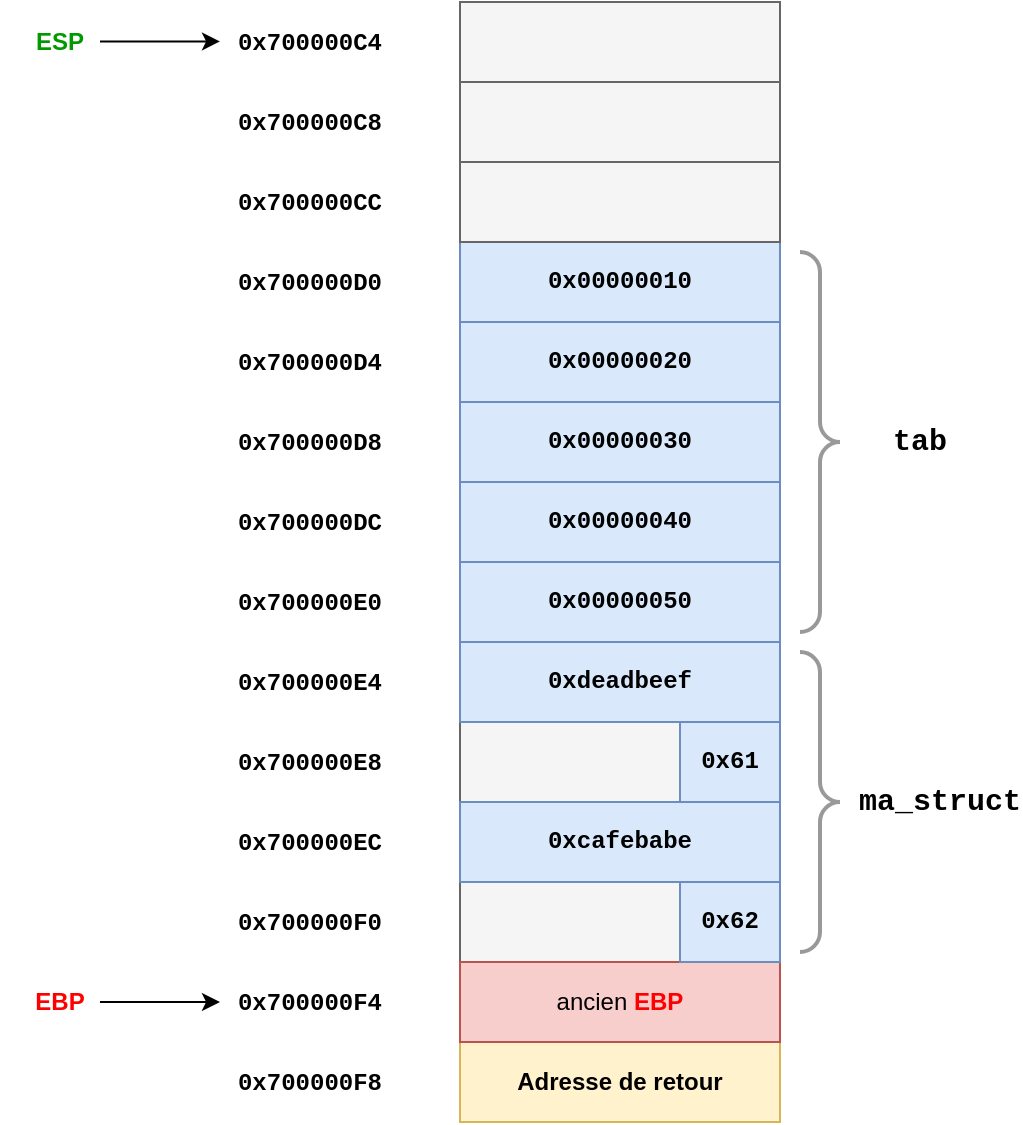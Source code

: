 <mxfile version="22.1.2" type="device">
  <diagram name="Page-1" id="-ulH3O3-4FexaumD8vs6">
    <mxGraphModel dx="1179" dy="1823" grid="1" gridSize="10" guides="1" tooltips="1" connect="1" arrows="1" fold="1" page="1" pageScale="1" pageWidth="827" pageHeight="1169" math="0" shadow="0">
      <root>
        <mxCell id="0" />
        <mxCell id="1" parent="0" />
        <mxCell id="Jr6q5RvlsP-SdupsWNU2-3" value="" style="rounded=0;whiteSpace=wrap;html=1;fillColor=#f5f5f5;fontColor=#333333;strokeColor=#666666;" parent="1" vertex="1">
          <mxGeometry x="320" y="240" width="160" height="40" as="geometry" />
        </mxCell>
        <mxCell id="7DDmQKchOeRSoel_VwaO-4" value="Adresse de retour" style="rounded=0;whiteSpace=wrap;html=1;fillColor=#fff2cc;strokeColor=#d6b656;fontStyle=1" parent="1" vertex="1">
          <mxGeometry x="320" y="320" width="160" height="40" as="geometry" />
        </mxCell>
        <mxCell id="7DDmQKchOeRSoel_VwaO-5" value="ancien &lt;b&gt;&lt;font color=&quot;#ff0000&quot;&gt;EBP&lt;/font&gt;&lt;/b&gt;" style="rounded=0;whiteSpace=wrap;html=1;fillColor=#f8cecc;strokeColor=#b85450;" parent="1" vertex="1">
          <mxGeometry x="320" y="280" width="160" height="40" as="geometry" />
        </mxCell>
        <mxCell id="7DDmQKchOeRSoel_VwaO-6" value="0x62" style="rounded=0;whiteSpace=wrap;html=1;fillColor=#dae8fc;strokeColor=#6c8ebf;fontFamily=Courier New;fontStyle=1" parent="1" vertex="1">
          <mxGeometry x="430" y="240" width="50" height="40" as="geometry" />
        </mxCell>
        <mxCell id="7DDmQKchOeRSoel_VwaO-8" value="" style="rounded=0;whiteSpace=wrap;html=1;fillColor=#f5f5f5;fontColor=#333333;strokeColor=#666666;" parent="1" vertex="1">
          <mxGeometry x="320" y="160" width="160" height="40" as="geometry" />
        </mxCell>
        <mxCell id="7DDmQKchOeRSoel_VwaO-12" value="&lt;b&gt;&lt;font face=&quot;Courier New&quot;&gt;0x700000F8&lt;/font&gt;&lt;/b&gt;" style="text;html=1;strokeColor=none;fillColor=none;align=center;verticalAlign=middle;whiteSpace=wrap;rounded=0;" parent="1" vertex="1">
          <mxGeometry x="200" y="325" width="90" height="30" as="geometry" />
        </mxCell>
        <mxCell id="7DDmQKchOeRSoel_VwaO-13" value="&lt;b&gt;&lt;font face=&quot;Courier New&quot;&gt;0x700000F4&lt;/font&gt;&lt;/b&gt;" style="text;html=1;strokeColor=none;fillColor=none;align=center;verticalAlign=middle;whiteSpace=wrap;rounded=0;" parent="1" vertex="1">
          <mxGeometry x="200" y="285" width="90" height="30" as="geometry" />
        </mxCell>
        <mxCell id="7DDmQKchOeRSoel_VwaO-14" value="&lt;b&gt;&lt;font face=&quot;Courier New&quot;&gt;0x700000F0&lt;/font&gt;&lt;/b&gt;" style="text;html=1;strokeColor=none;fillColor=none;align=center;verticalAlign=middle;whiteSpace=wrap;rounded=0;" parent="1" vertex="1">
          <mxGeometry x="200" y="245" width="90" height="30" as="geometry" />
        </mxCell>
        <mxCell id="7DDmQKchOeRSoel_VwaO-15" value="&lt;b&gt;&lt;font face=&quot;Courier New&quot;&gt;0x700000EC&lt;/font&gt;&lt;/b&gt;" style="text;html=1;strokeColor=none;fillColor=none;align=center;verticalAlign=middle;whiteSpace=wrap;rounded=0;" parent="1" vertex="1">
          <mxGeometry x="200" y="205" width="90" height="30" as="geometry" />
        </mxCell>
        <mxCell id="7DDmQKchOeRSoel_VwaO-16" value="&lt;b&gt;&lt;font face=&quot;Courier New&quot;&gt;0x700000E8&lt;/font&gt;&lt;/b&gt;" style="text;html=1;strokeColor=none;fillColor=none;align=center;verticalAlign=middle;whiteSpace=wrap;rounded=0;" parent="1" vertex="1">
          <mxGeometry x="200" y="165" width="90" height="30" as="geometry" />
        </mxCell>
        <mxCell id="7DDmQKchOeRSoel_VwaO-17" value="" style="rounded=0;whiteSpace=wrap;html=1;" parent="1" vertex="1">
          <mxGeometry x="320" y="120" width="160" height="40" as="geometry" />
        </mxCell>
        <mxCell id="7DDmQKchOeRSoel_VwaO-18" value="&lt;b&gt;&lt;font face=&quot;Courier New&quot;&gt;0x700000E4&lt;/font&gt;&lt;/b&gt;" style="text;html=1;strokeColor=none;fillColor=none;align=center;verticalAlign=middle;whiteSpace=wrap;rounded=0;" parent="1" vertex="1">
          <mxGeometry x="200" y="125" width="90" height="30" as="geometry" />
        </mxCell>
        <mxCell id="7DDmQKchOeRSoel_VwaO-19" value="&lt;b&gt;&lt;font color=&quot;#009900&quot;&gt;ESP&lt;/font&gt;&lt;/b&gt;" style="text;html=1;strokeColor=none;fillColor=none;align=center;verticalAlign=middle;whiteSpace=wrap;rounded=0;" parent="1" vertex="1">
          <mxGeometry x="90" y="-195" width="60" height="30" as="geometry" />
        </mxCell>
        <mxCell id="7DDmQKchOeRSoel_VwaO-20" value="&lt;b&gt;&lt;font color=&quot;#ff0000&quot;&gt;EBP&lt;/font&gt;&lt;/b&gt;" style="text;html=1;strokeColor=none;fillColor=none;align=center;verticalAlign=middle;whiteSpace=wrap;rounded=0;" parent="1" vertex="1">
          <mxGeometry x="90" y="285" width="60" height="30" as="geometry" />
        </mxCell>
        <mxCell id="7DDmQKchOeRSoel_VwaO-21" value="" style="endArrow=classic;html=1;rounded=0;entryX=0;entryY=0.5;entryDx=0;entryDy=0;exitX=0.833;exitY=0.5;exitDx=0;exitDy=0;exitPerimeter=0;" parent="1" source="7DDmQKchOeRSoel_VwaO-20" target="7DDmQKchOeRSoel_VwaO-13" edge="1">
          <mxGeometry width="50" height="50" relative="1" as="geometry">
            <mxPoint x="160" y="320" as="sourcePoint" />
            <mxPoint x="420" y="260" as="targetPoint" />
          </mxGeometry>
        </mxCell>
        <mxCell id="7DDmQKchOeRSoel_VwaO-22" value="" style="endArrow=classic;html=1;rounded=0;entryX=0;entryY=0.5;entryDx=0;entryDy=0;exitX=0.833;exitY=0.5;exitDx=0;exitDy=0;exitPerimeter=0;" parent="1" edge="1">
          <mxGeometry width="50" height="50" relative="1" as="geometry">
            <mxPoint x="140" y="-180.29" as="sourcePoint" />
            <mxPoint x="200" y="-180.29" as="targetPoint" />
          </mxGeometry>
        </mxCell>
        <mxCell id="Jr6q5RvlsP-SdupsWNU2-2" value="0xdeadbeef" style="rounded=0;whiteSpace=wrap;html=1;fillColor=#dae8fc;strokeColor=#6c8ebf;fontFamily=Courier New;fontStyle=1" parent="1" vertex="1">
          <mxGeometry x="320" y="120" width="160" height="40" as="geometry" />
        </mxCell>
        <mxCell id="7DDmQKchOeRSoel_VwaO-7" value="0xcafebabe" style="rounded=0;whiteSpace=wrap;html=1;fillColor=#dae8fc;strokeColor=#6c8ebf;fontFamily=Courier New;fontStyle=1" parent="1" vertex="1">
          <mxGeometry x="320" y="200" width="160" height="40" as="geometry" />
        </mxCell>
        <mxCell id="cfYqLfGrrCBgj_Fp2tvx-1" value="" style="rounded=0;whiteSpace=wrap;html=1;" vertex="1" parent="1">
          <mxGeometry x="320" y="80" width="160" height="40" as="geometry" />
        </mxCell>
        <mxCell id="cfYqLfGrrCBgj_Fp2tvx-2" value="" style="rounded=0;whiteSpace=wrap;html=1;" vertex="1" parent="1">
          <mxGeometry x="320" y="40" width="160" height="40" as="geometry" />
        </mxCell>
        <mxCell id="cfYqLfGrrCBgj_Fp2tvx-3" value="" style="rounded=0;whiteSpace=wrap;html=1;" vertex="1" parent="1">
          <mxGeometry x="320" width="160" height="40" as="geometry" />
        </mxCell>
        <mxCell id="cfYqLfGrrCBgj_Fp2tvx-4" value="" style="rounded=0;whiteSpace=wrap;html=1;" vertex="1" parent="1">
          <mxGeometry x="320" y="-40" width="160" height="40" as="geometry" />
        </mxCell>
        <mxCell id="cfYqLfGrrCBgj_Fp2tvx-5" value="" style="rounded=0;whiteSpace=wrap;html=1;" vertex="1" parent="1">
          <mxGeometry x="320" y="-80" width="160" height="40" as="geometry" />
        </mxCell>
        <mxCell id="cfYqLfGrrCBgj_Fp2tvx-6" value="0x61" style="rounded=0;whiteSpace=wrap;html=1;fillColor=#dae8fc;strokeColor=#6c8ebf;fontFamily=Courier New;fontStyle=1" vertex="1" parent="1">
          <mxGeometry x="430" y="160" width="50" height="40" as="geometry" />
        </mxCell>
        <mxCell id="cfYqLfGrrCBgj_Fp2tvx-7" value="0x00000050" style="rounded=0;whiteSpace=wrap;html=1;fillColor=#dae8fc;strokeColor=#6c8ebf;fontFamily=Courier New;fontStyle=1" vertex="1" parent="1">
          <mxGeometry x="320" y="80" width="160" height="40" as="geometry" />
        </mxCell>
        <mxCell id="cfYqLfGrrCBgj_Fp2tvx-8" value="0x00000040" style="rounded=0;whiteSpace=wrap;html=1;fillColor=#dae8fc;strokeColor=#6c8ebf;fontFamily=Courier New;fontStyle=1" vertex="1" parent="1">
          <mxGeometry x="320" y="40" width="160" height="40" as="geometry" />
        </mxCell>
        <mxCell id="cfYqLfGrrCBgj_Fp2tvx-9" value="0x00000030" style="rounded=0;whiteSpace=wrap;html=1;fillColor=#dae8fc;strokeColor=#6c8ebf;fontFamily=Courier New;fontStyle=1" vertex="1" parent="1">
          <mxGeometry x="320" width="160" height="40" as="geometry" />
        </mxCell>
        <mxCell id="cfYqLfGrrCBgj_Fp2tvx-10" value="0x00000020" style="rounded=0;whiteSpace=wrap;html=1;fillColor=#dae8fc;strokeColor=#6c8ebf;fontFamily=Courier New;fontStyle=1" vertex="1" parent="1">
          <mxGeometry x="320" y="-40" width="160" height="40" as="geometry" />
        </mxCell>
        <mxCell id="cfYqLfGrrCBgj_Fp2tvx-11" value="0x00000010" style="rounded=0;whiteSpace=wrap;html=1;fillColor=#dae8fc;strokeColor=#6c8ebf;fontFamily=Courier New;fontStyle=1" vertex="1" parent="1">
          <mxGeometry x="320" y="-80" width="160" height="40" as="geometry" />
        </mxCell>
        <mxCell id="cfYqLfGrrCBgj_Fp2tvx-12" value="" style="rounded=0;whiteSpace=wrap;html=1;fillColor=#f5f5f5;fontColor=#333333;strokeColor=#666666;" vertex="1" parent="1">
          <mxGeometry x="320" y="-120" width="160" height="40" as="geometry" />
        </mxCell>
        <mxCell id="cfYqLfGrrCBgj_Fp2tvx-13" value="" style="rounded=0;whiteSpace=wrap;html=1;fillColor=#f5f5f5;fontColor=#333333;strokeColor=#666666;" vertex="1" parent="1">
          <mxGeometry x="320" y="-160" width="160" height="40" as="geometry" />
        </mxCell>
        <mxCell id="cfYqLfGrrCBgj_Fp2tvx-14" value="" style="rounded=0;whiteSpace=wrap;html=1;fillColor=#f5f5f5;fontColor=#333333;strokeColor=#666666;" vertex="1" parent="1">
          <mxGeometry x="320" y="-200" width="160" height="40" as="geometry" />
        </mxCell>
        <mxCell id="cfYqLfGrrCBgj_Fp2tvx-15" value="&lt;b&gt;&lt;font face=&quot;Courier New&quot;&gt;0x700000E0&lt;/font&gt;&lt;/b&gt;" style="text;html=1;strokeColor=none;fillColor=none;align=center;verticalAlign=middle;whiteSpace=wrap;rounded=0;" vertex="1" parent="1">
          <mxGeometry x="200" y="85" width="90" height="30" as="geometry" />
        </mxCell>
        <mxCell id="cfYqLfGrrCBgj_Fp2tvx-16" value="&lt;b&gt;&lt;font face=&quot;Courier New&quot;&gt;0x700000DC&lt;/font&gt;&lt;/b&gt;" style="text;html=1;strokeColor=none;fillColor=none;align=center;verticalAlign=middle;whiteSpace=wrap;rounded=0;" vertex="1" parent="1">
          <mxGeometry x="200" y="45" width="90" height="30" as="geometry" />
        </mxCell>
        <mxCell id="cfYqLfGrrCBgj_Fp2tvx-17" value="&lt;b&gt;&lt;font face=&quot;Courier New&quot;&gt;0x700000D8&lt;/font&gt;&lt;/b&gt;" style="text;html=1;strokeColor=none;fillColor=none;align=center;verticalAlign=middle;whiteSpace=wrap;rounded=0;" vertex="1" parent="1">
          <mxGeometry x="200" y="5" width="90" height="30" as="geometry" />
        </mxCell>
        <mxCell id="cfYqLfGrrCBgj_Fp2tvx-18" value="&lt;b&gt;&lt;font face=&quot;Courier New&quot;&gt;0x700000D4&lt;/font&gt;&lt;/b&gt;" style="text;html=1;strokeColor=none;fillColor=none;align=center;verticalAlign=middle;whiteSpace=wrap;rounded=0;" vertex="1" parent="1">
          <mxGeometry x="200" y="-35" width="90" height="30" as="geometry" />
        </mxCell>
        <mxCell id="cfYqLfGrrCBgj_Fp2tvx-19" value="&lt;b&gt;&lt;font face=&quot;Courier New&quot;&gt;0x700000D0&lt;/font&gt;&lt;/b&gt;" style="text;html=1;strokeColor=none;fillColor=none;align=center;verticalAlign=middle;whiteSpace=wrap;rounded=0;" vertex="1" parent="1">
          <mxGeometry x="200" y="-75" width="90" height="30" as="geometry" />
        </mxCell>
        <mxCell id="cfYqLfGrrCBgj_Fp2tvx-20" value="&lt;b&gt;&lt;font face=&quot;Courier New&quot;&gt;0x700000CC&lt;/font&gt;&lt;/b&gt;" style="text;html=1;strokeColor=none;fillColor=none;align=center;verticalAlign=middle;whiteSpace=wrap;rounded=0;" vertex="1" parent="1">
          <mxGeometry x="200" y="-115" width="90" height="30" as="geometry" />
        </mxCell>
        <mxCell id="cfYqLfGrrCBgj_Fp2tvx-21" value="&lt;b&gt;&lt;font face=&quot;Courier New&quot;&gt;0x700000C8&lt;/font&gt;&lt;/b&gt;" style="text;html=1;strokeColor=none;fillColor=none;align=center;verticalAlign=middle;whiteSpace=wrap;rounded=0;" vertex="1" parent="1">
          <mxGeometry x="200" y="-155" width="90" height="30" as="geometry" />
        </mxCell>
        <mxCell id="cfYqLfGrrCBgj_Fp2tvx-22" value="&lt;b&gt;&lt;font face=&quot;Courier New&quot;&gt;0x700000C4&lt;/font&gt;&lt;/b&gt;" style="text;html=1;strokeColor=none;fillColor=none;align=center;verticalAlign=middle;whiteSpace=wrap;rounded=0;" vertex="1" parent="1">
          <mxGeometry x="200" y="-195" width="90" height="30" as="geometry" />
        </mxCell>
        <mxCell id="cfYqLfGrrCBgj_Fp2tvx-23" value="" style="labelPosition=right;align=left;strokeWidth=2;shape=mxgraph.mockup.markup.curlyBrace;html=1;shadow=0;dashed=0;strokeColor=#999999;direction=north;rotation=-180;" vertex="1" parent="1">
          <mxGeometry x="490" y="-75" width="20" height="190" as="geometry" />
        </mxCell>
        <mxCell id="cfYqLfGrrCBgj_Fp2tvx-24" value="" style="labelPosition=right;align=left;strokeWidth=2;shape=mxgraph.mockup.markup.curlyBrace;html=1;shadow=0;dashed=0;strokeColor=#999999;direction=north;rotation=-180;" vertex="1" parent="1">
          <mxGeometry x="490" y="125" width="20" height="150" as="geometry" />
        </mxCell>
        <mxCell id="cfYqLfGrrCBgj_Fp2tvx-25" value="&lt;b&gt;&lt;font face=&quot;Courier New&quot; style=&quot;font-size: 15px;&quot;&gt;tab&lt;/font&gt;&lt;/b&gt;" style="text;html=1;strokeColor=none;fillColor=none;align=center;verticalAlign=middle;whiteSpace=wrap;rounded=0;" vertex="1" parent="1">
          <mxGeometry x="520" y="5" width="60" height="30" as="geometry" />
        </mxCell>
        <mxCell id="cfYqLfGrrCBgj_Fp2tvx-26" value="&lt;b&gt;&lt;font face=&quot;Courier New&quot; style=&quot;font-size: 15px;&quot;&gt;ma_struct&lt;/font&gt;&lt;/b&gt;" style="text;html=1;strokeColor=none;fillColor=none;align=center;verticalAlign=middle;whiteSpace=wrap;rounded=0;" vertex="1" parent="1">
          <mxGeometry x="530" y="185" width="60" height="30" as="geometry" />
        </mxCell>
      </root>
    </mxGraphModel>
  </diagram>
</mxfile>
